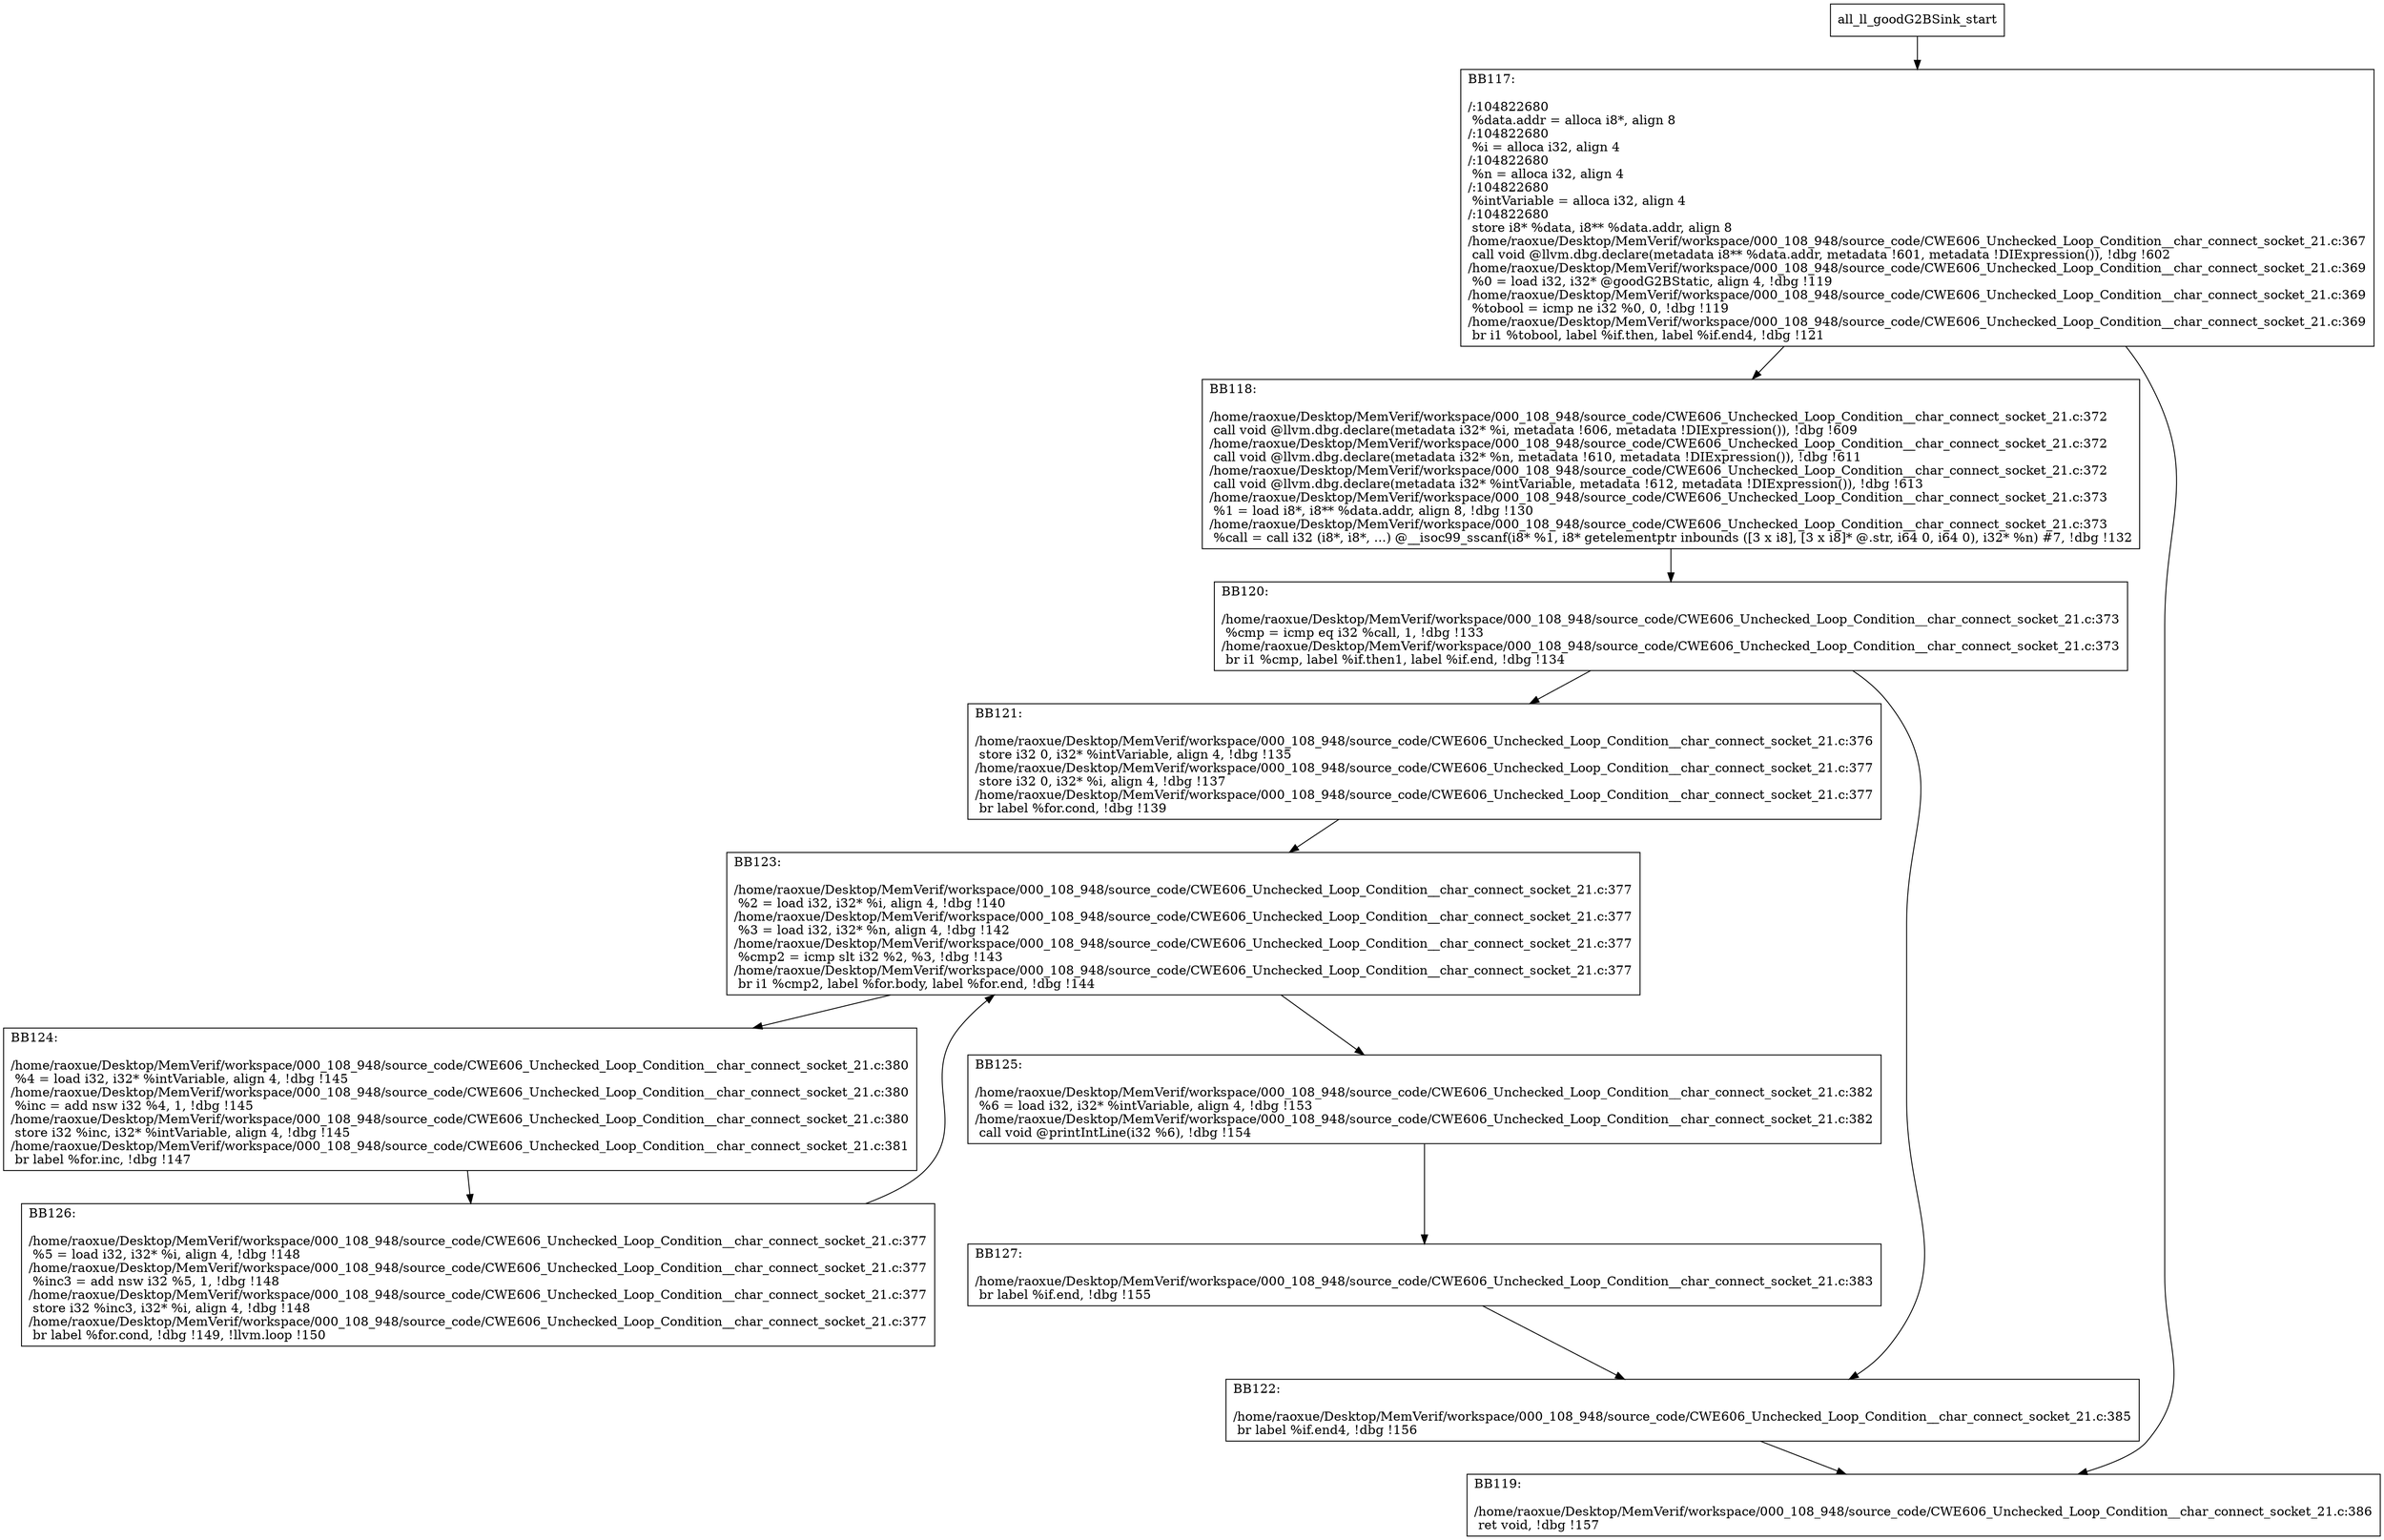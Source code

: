 digraph "CFG for'all_ll_goodG2BSink' function" {
	BBall_ll_goodG2BSink_start[shape=record,label="{all_ll_goodG2BSink_start}"];
	BBall_ll_goodG2BSink_start-> all_ll_goodG2BSinkBB117;
	all_ll_goodG2BSinkBB117 [shape=record, label="{BB117:\l\l/:104822680\l
  %data.addr = alloca i8*, align 8\l
/:104822680\l
  %i = alloca i32, align 4\l
/:104822680\l
  %n = alloca i32, align 4\l
/:104822680\l
  %intVariable = alloca i32, align 4\l
/:104822680\l
  store i8* %data, i8** %data.addr, align 8\l
/home/raoxue/Desktop/MemVerif/workspace/000_108_948/source_code/CWE606_Unchecked_Loop_Condition__char_connect_socket_21.c:367\l
  call void @llvm.dbg.declare(metadata i8** %data.addr, metadata !601, metadata !DIExpression()), !dbg !602\l
/home/raoxue/Desktop/MemVerif/workspace/000_108_948/source_code/CWE606_Unchecked_Loop_Condition__char_connect_socket_21.c:369\l
  %0 = load i32, i32* @goodG2BStatic, align 4, !dbg !119\l
/home/raoxue/Desktop/MemVerif/workspace/000_108_948/source_code/CWE606_Unchecked_Loop_Condition__char_connect_socket_21.c:369\l
  %tobool = icmp ne i32 %0, 0, !dbg !119\l
/home/raoxue/Desktop/MemVerif/workspace/000_108_948/source_code/CWE606_Unchecked_Loop_Condition__char_connect_socket_21.c:369\l
  br i1 %tobool, label %if.then, label %if.end4, !dbg !121\l
}"];
	all_ll_goodG2BSinkBB117-> all_ll_goodG2BSinkBB118;
	all_ll_goodG2BSinkBB117-> all_ll_goodG2BSinkBB119;
	all_ll_goodG2BSinkBB118 [shape=record, label="{BB118:\l\l/home/raoxue/Desktop/MemVerif/workspace/000_108_948/source_code/CWE606_Unchecked_Loop_Condition__char_connect_socket_21.c:372\l
  call void @llvm.dbg.declare(metadata i32* %i, metadata !606, metadata !DIExpression()), !dbg !609\l
/home/raoxue/Desktop/MemVerif/workspace/000_108_948/source_code/CWE606_Unchecked_Loop_Condition__char_connect_socket_21.c:372\l
  call void @llvm.dbg.declare(metadata i32* %n, metadata !610, metadata !DIExpression()), !dbg !611\l
/home/raoxue/Desktop/MemVerif/workspace/000_108_948/source_code/CWE606_Unchecked_Loop_Condition__char_connect_socket_21.c:372\l
  call void @llvm.dbg.declare(metadata i32* %intVariable, metadata !612, metadata !DIExpression()), !dbg !613\l
/home/raoxue/Desktop/MemVerif/workspace/000_108_948/source_code/CWE606_Unchecked_Loop_Condition__char_connect_socket_21.c:373\l
  %1 = load i8*, i8** %data.addr, align 8, !dbg !130\l
/home/raoxue/Desktop/MemVerif/workspace/000_108_948/source_code/CWE606_Unchecked_Loop_Condition__char_connect_socket_21.c:373\l
  %call = call i32 (i8*, i8*, ...) @__isoc99_sscanf(i8* %1, i8* getelementptr inbounds ([3 x i8], [3 x i8]* @.str, i64 0, i64 0), i32* %n) #7, !dbg !132\l
}"];
	all_ll_goodG2BSinkBB118-> all_ll_goodG2BSinkBB120;
	all_ll_goodG2BSinkBB120 [shape=record, label="{BB120:\l\l/home/raoxue/Desktop/MemVerif/workspace/000_108_948/source_code/CWE606_Unchecked_Loop_Condition__char_connect_socket_21.c:373\l
  %cmp = icmp eq i32 %call, 1, !dbg !133\l
/home/raoxue/Desktop/MemVerif/workspace/000_108_948/source_code/CWE606_Unchecked_Loop_Condition__char_connect_socket_21.c:373\l
  br i1 %cmp, label %if.then1, label %if.end, !dbg !134\l
}"];
	all_ll_goodG2BSinkBB120-> all_ll_goodG2BSinkBB121;
	all_ll_goodG2BSinkBB120-> all_ll_goodG2BSinkBB122;
	all_ll_goodG2BSinkBB121 [shape=record, label="{BB121:\l\l/home/raoxue/Desktop/MemVerif/workspace/000_108_948/source_code/CWE606_Unchecked_Loop_Condition__char_connect_socket_21.c:376\l
  store i32 0, i32* %intVariable, align 4, !dbg !135\l
/home/raoxue/Desktop/MemVerif/workspace/000_108_948/source_code/CWE606_Unchecked_Loop_Condition__char_connect_socket_21.c:377\l
  store i32 0, i32* %i, align 4, !dbg !137\l
/home/raoxue/Desktop/MemVerif/workspace/000_108_948/source_code/CWE606_Unchecked_Loop_Condition__char_connect_socket_21.c:377\l
  br label %for.cond, !dbg !139\l
}"];
	all_ll_goodG2BSinkBB121-> all_ll_goodG2BSinkBB123;
	all_ll_goodG2BSinkBB123 [shape=record, label="{BB123:\l\l/home/raoxue/Desktop/MemVerif/workspace/000_108_948/source_code/CWE606_Unchecked_Loop_Condition__char_connect_socket_21.c:377\l
  %2 = load i32, i32* %i, align 4, !dbg !140\l
/home/raoxue/Desktop/MemVerif/workspace/000_108_948/source_code/CWE606_Unchecked_Loop_Condition__char_connect_socket_21.c:377\l
  %3 = load i32, i32* %n, align 4, !dbg !142\l
/home/raoxue/Desktop/MemVerif/workspace/000_108_948/source_code/CWE606_Unchecked_Loop_Condition__char_connect_socket_21.c:377\l
  %cmp2 = icmp slt i32 %2, %3, !dbg !143\l
/home/raoxue/Desktop/MemVerif/workspace/000_108_948/source_code/CWE606_Unchecked_Loop_Condition__char_connect_socket_21.c:377\l
  br i1 %cmp2, label %for.body, label %for.end, !dbg !144\l
}"];
	all_ll_goodG2BSinkBB123-> all_ll_goodG2BSinkBB124;
	all_ll_goodG2BSinkBB123-> all_ll_goodG2BSinkBB125;
	all_ll_goodG2BSinkBB124 [shape=record, label="{BB124:\l\l/home/raoxue/Desktop/MemVerif/workspace/000_108_948/source_code/CWE606_Unchecked_Loop_Condition__char_connect_socket_21.c:380\l
  %4 = load i32, i32* %intVariable, align 4, !dbg !145\l
/home/raoxue/Desktop/MemVerif/workspace/000_108_948/source_code/CWE606_Unchecked_Loop_Condition__char_connect_socket_21.c:380\l
  %inc = add nsw i32 %4, 1, !dbg !145\l
/home/raoxue/Desktop/MemVerif/workspace/000_108_948/source_code/CWE606_Unchecked_Loop_Condition__char_connect_socket_21.c:380\l
  store i32 %inc, i32* %intVariable, align 4, !dbg !145\l
/home/raoxue/Desktop/MemVerif/workspace/000_108_948/source_code/CWE606_Unchecked_Loop_Condition__char_connect_socket_21.c:381\l
  br label %for.inc, !dbg !147\l
}"];
	all_ll_goodG2BSinkBB124-> all_ll_goodG2BSinkBB126;
	all_ll_goodG2BSinkBB126 [shape=record, label="{BB126:\l\l/home/raoxue/Desktop/MemVerif/workspace/000_108_948/source_code/CWE606_Unchecked_Loop_Condition__char_connect_socket_21.c:377\l
  %5 = load i32, i32* %i, align 4, !dbg !148\l
/home/raoxue/Desktop/MemVerif/workspace/000_108_948/source_code/CWE606_Unchecked_Loop_Condition__char_connect_socket_21.c:377\l
  %inc3 = add nsw i32 %5, 1, !dbg !148\l
/home/raoxue/Desktop/MemVerif/workspace/000_108_948/source_code/CWE606_Unchecked_Loop_Condition__char_connect_socket_21.c:377\l
  store i32 %inc3, i32* %i, align 4, !dbg !148\l
/home/raoxue/Desktop/MemVerif/workspace/000_108_948/source_code/CWE606_Unchecked_Loop_Condition__char_connect_socket_21.c:377\l
  br label %for.cond, !dbg !149, !llvm.loop !150\l
}"];
	all_ll_goodG2BSinkBB126-> all_ll_goodG2BSinkBB123;
	all_ll_goodG2BSinkBB125 [shape=record, label="{BB125:\l\l/home/raoxue/Desktop/MemVerif/workspace/000_108_948/source_code/CWE606_Unchecked_Loop_Condition__char_connect_socket_21.c:382\l
  %6 = load i32, i32* %intVariable, align 4, !dbg !153\l
/home/raoxue/Desktop/MemVerif/workspace/000_108_948/source_code/CWE606_Unchecked_Loop_Condition__char_connect_socket_21.c:382\l
  call void @printIntLine(i32 %6), !dbg !154\l
}"];
	all_ll_goodG2BSinkBB125-> all_ll_goodG2BSinkBB127;
	all_ll_goodG2BSinkBB127 [shape=record, label="{BB127:\l\l/home/raoxue/Desktop/MemVerif/workspace/000_108_948/source_code/CWE606_Unchecked_Loop_Condition__char_connect_socket_21.c:383\l
  br label %if.end, !dbg !155\l
}"];
	all_ll_goodG2BSinkBB127-> all_ll_goodG2BSinkBB122;
	all_ll_goodG2BSinkBB122 [shape=record, label="{BB122:\l\l/home/raoxue/Desktop/MemVerif/workspace/000_108_948/source_code/CWE606_Unchecked_Loop_Condition__char_connect_socket_21.c:385\l
  br label %if.end4, !dbg !156\l
}"];
	all_ll_goodG2BSinkBB122-> all_ll_goodG2BSinkBB119;
	all_ll_goodG2BSinkBB119 [shape=record, label="{BB119:\l\l/home/raoxue/Desktop/MemVerif/workspace/000_108_948/source_code/CWE606_Unchecked_Loop_Condition__char_connect_socket_21.c:386\l
  ret void, !dbg !157\l
}"];
}
